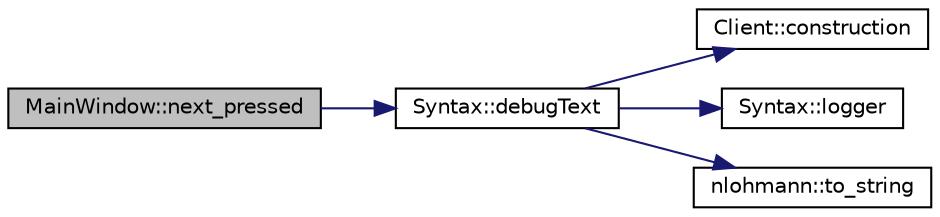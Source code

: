digraph "MainWindow::next_pressed"
{
 // LATEX_PDF_SIZE
  edge [fontname="Helvetica",fontsize="10",labelfontname="Helvetica",labelfontsize="10"];
  node [fontname="Helvetica",fontsize="10",shape=record];
  rankdir="LR";
  Node1 [label="MainWindow::next_pressed",height=0.2,width=0.4,color="black", fillcolor="grey75", style="filled", fontcolor="black",tooltip="Function related to the step by step button."];
  Node1 -> Node2 [color="midnightblue",fontsize="10",style="solid"];
  Node2 [label="Syntax::debugText",height=0.2,width=0.4,color="black", fillcolor="white", style="filled",URL="$classSyntax.html#a537f8b6e711c89ddb1336821536f7546",tooltip="analyze the info that is on the IDE in debug mode"];
  Node2 -> Node3 [color="midnightblue",fontsize="10",style="solid"];
  Node3 [label="Client::construction",height=0.2,width=0.4,color="black", fillcolor="white", style="filled",URL="$classClient.html#a3f05cb35be05fe8d27443a49069b810f",tooltip=" "];
  Node2 -> Node4 [color="midnightblue",fontsize="10",style="solid"];
  Node4 [label="Syntax::logger",height=0.2,width=0.4,color="black", fillcolor="white", style="filled",URL="$classSyntax.html#ab3a8ed65e9faa2ee55f23ba4b073f375",tooltip="info that is gonna be on the logger"];
  Node2 -> Node5 [color="midnightblue",fontsize="10",style="solid"];
  Node5 [label="nlohmann::to_string",height=0.2,width=0.4,color="black", fillcolor="white", style="filled",URL="$namespacenlohmann.html#a6ce645a0b8717757e096a5b5773b7a16",tooltip="user-defined to_string function for JSON values"];
}
